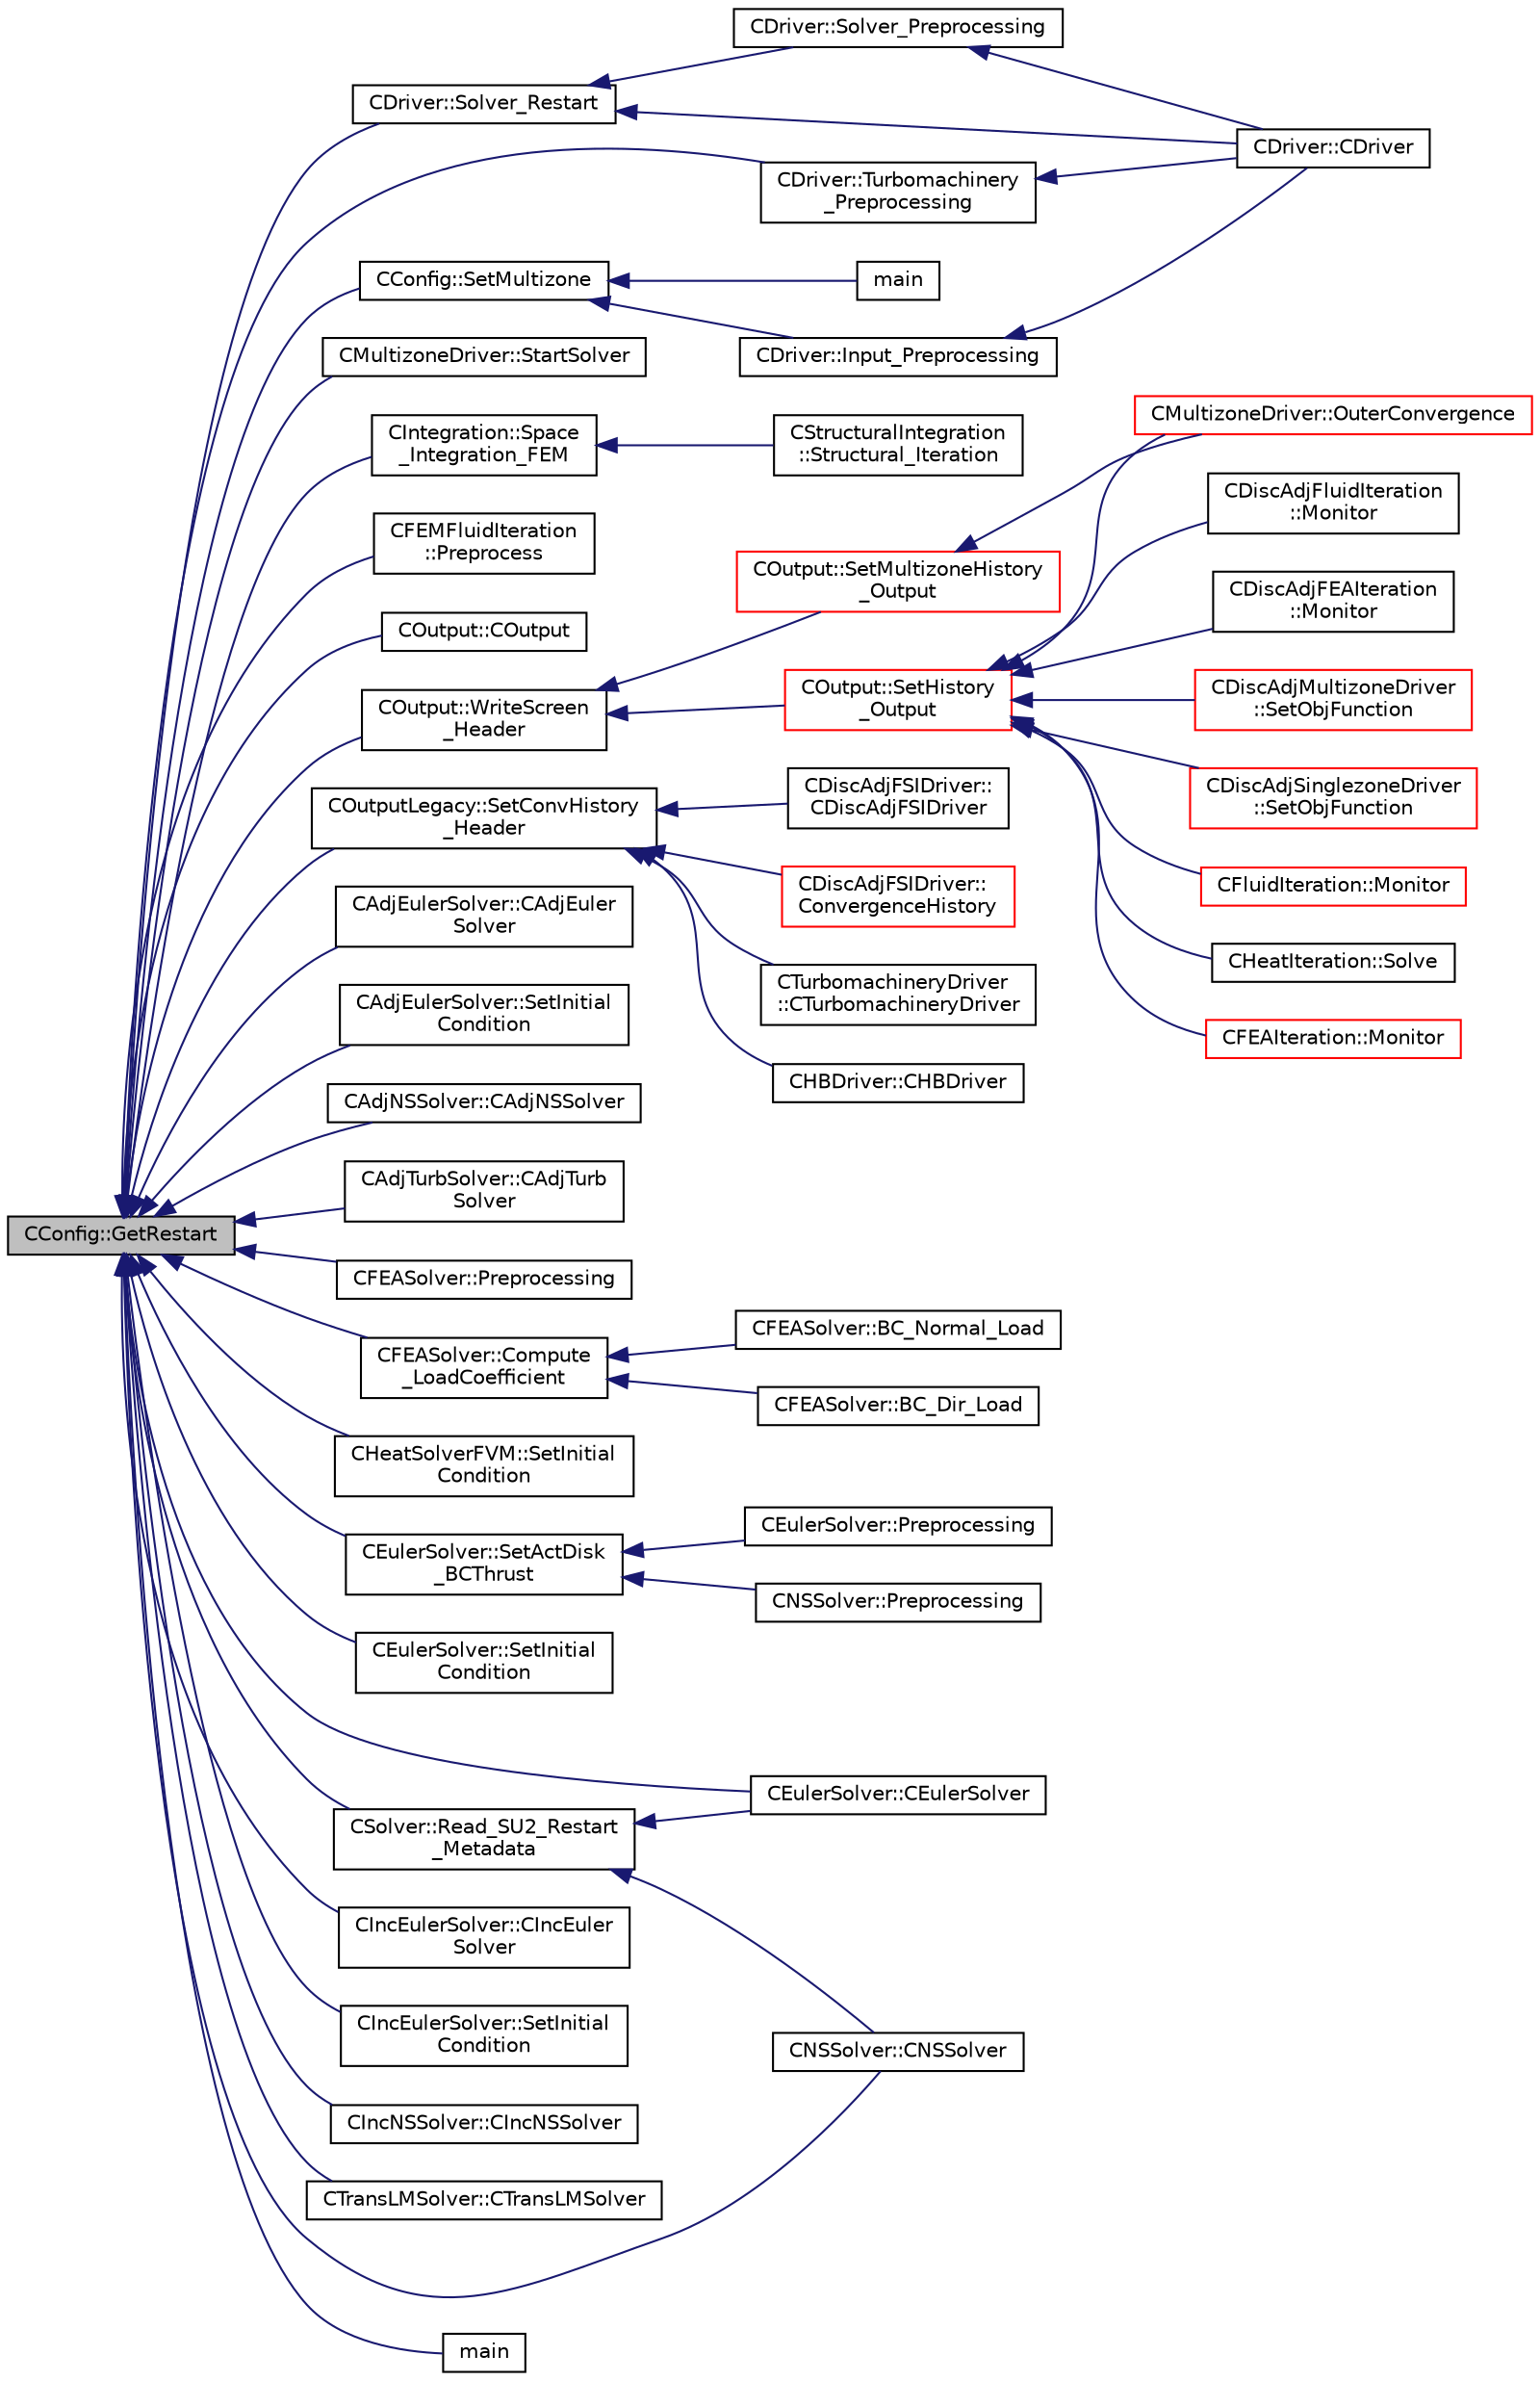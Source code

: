 digraph "CConfig::GetRestart"
{
  edge [fontname="Helvetica",fontsize="10",labelfontname="Helvetica",labelfontsize="10"];
  node [fontname="Helvetica",fontsize="10",shape=record];
  rankdir="LR";
  Node11085 [label="CConfig::GetRestart",height=0.2,width=0.4,color="black", fillcolor="grey75", style="filled", fontcolor="black"];
  Node11085 -> Node11086 [dir="back",color="midnightblue",fontsize="10",style="solid",fontname="Helvetica"];
  Node11086 [label="CConfig::SetMultizone",height=0.2,width=0.4,color="black", fillcolor="white", style="filled",URL="$class_c_config.html#af324a7309f26a81d9bc9025374b6b9eb",tooltip="Set multizone properties. "];
  Node11086 -> Node11087 [dir="back",color="midnightblue",fontsize="10",style="solid",fontname="Helvetica"];
  Node11087 [label="CDriver::Input_Preprocessing",height=0.2,width=0.4,color="black", fillcolor="white", style="filled",URL="$class_c_driver.html#a8310a8cc3f5bd3d2bb70340b44000562",tooltip="Read in the config and mesh files. "];
  Node11087 -> Node11088 [dir="back",color="midnightblue",fontsize="10",style="solid",fontname="Helvetica"];
  Node11088 [label="CDriver::CDriver",height=0.2,width=0.4,color="black", fillcolor="white", style="filled",URL="$class_c_driver.html#a3fca4a013a6efa9bbb38fe78a86b5f3d",tooltip="Constructor of the class. "];
  Node11086 -> Node11089 [dir="back",color="midnightblue",fontsize="10",style="solid",fontname="Helvetica"];
  Node11089 [label="main",height=0.2,width=0.4,color="black", fillcolor="white", style="filled",URL="$_s_u2___d_e_f_8cpp.html#a0ddf1224851353fc92bfbff6f499fa97"];
  Node11085 -> Node11090 [dir="back",color="midnightblue",fontsize="10",style="solid",fontname="Helvetica"];
  Node11090 [label="CDriver::Solver_Restart",height=0.2,width=0.4,color="black", fillcolor="white", style="filled",URL="$class_c_driver.html#aa80035d9abc789c07b30280d2435dcf6",tooltip="Restart of the solvers from the restart files. "];
  Node11090 -> Node11088 [dir="back",color="midnightblue",fontsize="10",style="solid",fontname="Helvetica"];
  Node11090 -> Node11091 [dir="back",color="midnightblue",fontsize="10",style="solid",fontname="Helvetica"];
  Node11091 [label="CDriver::Solver_Preprocessing",height=0.2,width=0.4,color="black", fillcolor="white", style="filled",URL="$class_c_driver.html#add15058928d0b7462a7b8257417d0914",tooltip="Definition and allocation of all solution classes. "];
  Node11091 -> Node11088 [dir="back",color="midnightblue",fontsize="10",style="solid",fontname="Helvetica"];
  Node11085 -> Node11092 [dir="back",color="midnightblue",fontsize="10",style="solid",fontname="Helvetica"];
  Node11092 [label="CDriver::Turbomachinery\l_Preprocessing",height=0.2,width=0.4,color="black", fillcolor="white", style="filled",URL="$class_c_driver.html#a9189caa3851cae4f1c52d5a7a00e5b27",tooltip="Initiate value for static mesh movement such as the gridVel for the ROTATING frame. "];
  Node11092 -> Node11088 [dir="back",color="midnightblue",fontsize="10",style="solid",fontname="Helvetica"];
  Node11085 -> Node11093 [dir="back",color="midnightblue",fontsize="10",style="solid",fontname="Helvetica"];
  Node11093 [label="CMultizoneDriver::StartSolver",height=0.2,width=0.4,color="black", fillcolor="white", style="filled",URL="$class_c_multizone_driver.html#a03cfc000c383ef0d86d34e1c6aef5ff3",tooltip="[Overload] Launch the computation for multizone problems. "];
  Node11085 -> Node11094 [dir="back",color="midnightblue",fontsize="10",style="solid",fontname="Helvetica"];
  Node11094 [label="CIntegration::Space\l_Integration_FEM",height=0.2,width=0.4,color="black", fillcolor="white", style="filled",URL="$class_c_integration.html#a67491687e3821e1c8ae25a8ff100852a",tooltip="Do the space integration of the numerical system on a FEM framework. "];
  Node11094 -> Node11095 [dir="back",color="midnightblue",fontsize="10",style="solid",fontname="Helvetica"];
  Node11095 [label="CStructuralIntegration\l::Structural_Iteration",height=0.2,width=0.4,color="black", fillcolor="white", style="filled",URL="$class_c_structural_integration.html#a4ead61d285b14be8d0f78ab1bd238c5a",tooltip="Do the numerical integration (implicit) of the structural solver. "];
  Node11085 -> Node11096 [dir="back",color="midnightblue",fontsize="10",style="solid",fontname="Helvetica"];
  Node11096 [label="CFEMFluidIteration\l::Preprocess",height=0.2,width=0.4,color="black", fillcolor="white", style="filled",URL="$class_c_f_e_m_fluid_iteration.html#a4cfceaad1f0340f904c2757283d392d5",tooltip="Preprocessing to prepare for an iteration of the physics. "];
  Node11085 -> Node11097 [dir="back",color="midnightblue",fontsize="10",style="solid",fontname="Helvetica"];
  Node11097 [label="COutput::COutput",height=0.2,width=0.4,color="black", fillcolor="white", style="filled",URL="$class_c_output.html#afde3302dfdb18e8a1c50e3cab2e668ba",tooltip="Constructor of the class. "];
  Node11085 -> Node11098 [dir="back",color="midnightblue",fontsize="10",style="solid",fontname="Helvetica"];
  Node11098 [label="COutput::WriteScreen\l_Header",height=0.2,width=0.4,color="black", fillcolor="white", style="filled",URL="$class_c_output.html#a7a41d80c37c65203f4397e24676dd76b",tooltip="Determines if the screen header should be written. "];
  Node11098 -> Node11099 [dir="back",color="midnightblue",fontsize="10",style="solid",fontname="Helvetica"];
  Node11099 [label="COutput::SetHistory\l_Output",height=0.2,width=0.4,color="red", fillcolor="white", style="filled",URL="$class_c_output.html#acf84143df1a158647605c980ecae2d7c",tooltip="Collects history data from the solvers, monitors the convergence and writes to screen and history fil..."];
  Node11099 -> Node11100 [dir="back",color="midnightblue",fontsize="10",style="solid",fontname="Helvetica"];
  Node11100 [label="CDiscAdjMultizoneDriver\l::SetObjFunction",height=0.2,width=0.4,color="red", fillcolor="white", style="filled",URL="$class_c_disc_adj_multizone_driver.html#afda203e78a0e4cfde8c3fbb02ef3fd3e",tooltip="Set the objective function. "];
  Node11099 -> Node11105 [dir="back",color="midnightblue",fontsize="10",style="solid",fontname="Helvetica"];
  Node11105 [label="CDiscAdjSinglezoneDriver\l::SetObjFunction",height=0.2,width=0.4,color="red", fillcolor="white", style="filled",URL="$class_c_disc_adj_singlezone_driver.html#aea0513ac808106c6a92be610b3b17a6a",tooltip="Set the objective function. "];
  Node11099 -> Node11111 [dir="back",color="midnightblue",fontsize="10",style="solid",fontname="Helvetica"];
  Node11111 [label="CMultizoneDriver::OuterConvergence",height=0.2,width=0.4,color="red", fillcolor="white", style="filled",URL="$class_c_multizone_driver.html#ae72bb40195e4066bc4be4adfb0df29e9",tooltip="Check the convergence at the outer level. "];
  Node11099 -> Node11114 [dir="back",color="midnightblue",fontsize="10",style="solid",fontname="Helvetica"];
  Node11114 [label="CFluidIteration::Monitor",height=0.2,width=0.4,color="red", fillcolor="white", style="filled",URL="$class_c_fluid_iteration.html#a563192d869a4e82151c0bf6781b4890d",tooltip="Monitors the convergence and other metrics for the fluid system. "];
  Node11099 -> Node11116 [dir="back",color="midnightblue",fontsize="10",style="solid",fontname="Helvetica"];
  Node11116 [label="CHeatIteration::Solve",height=0.2,width=0.4,color="black", fillcolor="white", style="filled",URL="$class_c_heat_iteration.html#ac9bc702cd04ec181d142db04b176e3b1",tooltip="Perform a single iteration of the wave system. "];
  Node11099 -> Node11117 [dir="back",color="midnightblue",fontsize="10",style="solid",fontname="Helvetica"];
  Node11117 [label="CFEAIteration::Monitor",height=0.2,width=0.4,color="red", fillcolor="white", style="filled",URL="$class_c_f_e_a_iteration.html#a7516ed7e4948785514ba831232614f4d",tooltip="Monitors the convergence and other metrics for the FEM system. "];
  Node11099 -> Node11121 [dir="back",color="midnightblue",fontsize="10",style="solid",fontname="Helvetica"];
  Node11121 [label="CDiscAdjFluidIteration\l::Monitor",height=0.2,width=0.4,color="black", fillcolor="white", style="filled",URL="$class_c_disc_adj_fluid_iteration.html#a14cf7549b8fe39e06b8e9dfc8428a312",tooltip="Monitors the convergence and other metrics for the discrete adjoint fluid system. ..."];
  Node11099 -> Node11122 [dir="back",color="midnightblue",fontsize="10",style="solid",fontname="Helvetica"];
  Node11122 [label="CDiscAdjFEAIteration\l::Monitor",height=0.2,width=0.4,color="black", fillcolor="white", style="filled",URL="$class_c_disc_adj_f_e_a_iteration.html#a03edd3ebdc8edac7c0507c8572621f64",tooltip="Monitors the convergence and other metrics for the discrete adjoint mean flow system. "];
  Node11098 -> Node11126 [dir="back",color="midnightblue",fontsize="10",style="solid",fontname="Helvetica"];
  Node11126 [label="COutput::SetMultizoneHistory\l_Output",height=0.2,width=0.4,color="red", fillcolor="white", style="filled",URL="$class_c_output.html#a15b0776bd2ed68b43e3c0bd3b9b56490"];
  Node11126 -> Node11111 [dir="back",color="midnightblue",fontsize="10",style="solid",fontname="Helvetica"];
  Node11085 -> Node11127 [dir="back",color="midnightblue",fontsize="10",style="solid",fontname="Helvetica"];
  Node11127 [label="COutputLegacy::SetConvHistory\l_Header",height=0.2,width=0.4,color="black", fillcolor="white", style="filled",URL="$class_c_output_legacy.html#a18b50c074872fff05e5be4022c4a54de",tooltip="Write the header of the history file. "];
  Node11127 -> Node11128 [dir="back",color="midnightblue",fontsize="10",style="solid",fontname="Helvetica"];
  Node11128 [label="CTurbomachineryDriver\l::CTurbomachineryDriver",height=0.2,width=0.4,color="black", fillcolor="white", style="filled",URL="$class_c_turbomachinery_driver.html#a69e22449283c30291cabc99eaad62e63",tooltip="Constructor of the class. "];
  Node11127 -> Node11129 [dir="back",color="midnightblue",fontsize="10",style="solid",fontname="Helvetica"];
  Node11129 [label="CHBDriver::CHBDriver",height=0.2,width=0.4,color="black", fillcolor="white", style="filled",URL="$class_c_h_b_driver.html#a270d371133771fdd74e613712ef07797",tooltip="Constructor of the class. "];
  Node11127 -> Node11130 [dir="back",color="midnightblue",fontsize="10",style="solid",fontname="Helvetica"];
  Node11130 [label="CDiscAdjFSIDriver::\lCDiscAdjFSIDriver",height=0.2,width=0.4,color="black", fillcolor="white", style="filled",URL="$class_c_disc_adj_f_s_i_driver.html#a8344e360dcd6fdc913a79364d809f9b3",tooltip="Constructor of the class. "];
  Node11127 -> Node11131 [dir="back",color="midnightblue",fontsize="10",style="solid",fontname="Helvetica"];
  Node11131 [label="CDiscAdjFSIDriver::\lConvergenceHistory",height=0.2,width=0.4,color="red", fillcolor="white", style="filled",URL="$class_c_disc_adj_f_s_i_driver.html#a139dfa2442613879f2b15f28a09c2bd5",tooltip="Output the convergence history. "];
  Node11085 -> Node11134 [dir="back",color="midnightblue",fontsize="10",style="solid",fontname="Helvetica"];
  Node11134 [label="CAdjEulerSolver::CAdjEuler\lSolver",height=0.2,width=0.4,color="black", fillcolor="white", style="filled",URL="$class_c_adj_euler_solver.html#a0a739888df9436d4707665d152a7af1a"];
  Node11085 -> Node11135 [dir="back",color="midnightblue",fontsize="10",style="solid",fontname="Helvetica"];
  Node11135 [label="CAdjEulerSolver::SetInitial\lCondition",height=0.2,width=0.4,color="black", fillcolor="white", style="filled",URL="$class_c_adj_euler_solver.html#a9b83036ab8c37a1b24350704dcfeaeb3",tooltip="Set the initial condition for the Euler Equations. "];
  Node11085 -> Node11136 [dir="back",color="midnightblue",fontsize="10",style="solid",fontname="Helvetica"];
  Node11136 [label="CAdjNSSolver::CAdjNSSolver",height=0.2,width=0.4,color="black", fillcolor="white", style="filled",URL="$class_c_adj_n_s_solver.html#a323f1dc7c0b9fe00d1911eeeea365d46"];
  Node11085 -> Node11137 [dir="back",color="midnightblue",fontsize="10",style="solid",fontname="Helvetica"];
  Node11137 [label="CAdjTurbSolver::CAdjTurb\lSolver",height=0.2,width=0.4,color="black", fillcolor="white", style="filled",URL="$class_c_adj_turb_solver.html#a621bdae0b081f25a67425cc037cd90a2"];
  Node11085 -> Node11138 [dir="back",color="midnightblue",fontsize="10",style="solid",fontname="Helvetica"];
  Node11138 [label="CFEASolver::Preprocessing",height=0.2,width=0.4,color="black", fillcolor="white", style="filled",URL="$class_c_f_e_a_solver.html#a2171424e52ccd32f17bcbd4972b1fe15",tooltip="Set residuals to zero. "];
  Node11085 -> Node11139 [dir="back",color="midnightblue",fontsize="10",style="solid",fontname="Helvetica"];
  Node11139 [label="CFEASolver::Compute\l_LoadCoefficient",height=0.2,width=0.4,color="black", fillcolor="white", style="filled",URL="$class_c_f_e_a_solver.html#a6ac1e4e9ada22885cf892806b2d83cfc",tooltip="Get multiplier for loads. "];
  Node11139 -> Node11140 [dir="back",color="midnightblue",fontsize="10",style="solid",fontname="Helvetica"];
  Node11140 [label="CFEASolver::BC_Normal_Load",height=0.2,width=0.4,color="black", fillcolor="white", style="filled",URL="$class_c_f_e_a_solver.html#a6abeef6edeba15200a17fea8416112d9",tooltip="Impose a load boundary condition normal to the boundary. "];
  Node11139 -> Node11141 [dir="back",color="midnightblue",fontsize="10",style="solid",fontname="Helvetica"];
  Node11141 [label="CFEASolver::BC_Dir_Load",height=0.2,width=0.4,color="black", fillcolor="white", style="filled",URL="$class_c_f_e_a_solver.html#ad9960f4e57e45967479d50e45c28c44c",tooltip="Impose a load boundary condition in cartesian coordinates. "];
  Node11085 -> Node11142 [dir="back",color="midnightblue",fontsize="10",style="solid",fontname="Helvetica"];
  Node11142 [label="CHeatSolverFVM::SetInitial\lCondition",height=0.2,width=0.4,color="black", fillcolor="white", style="filled",URL="$class_c_heat_solver_f_v_m.html#ad7abcac73bd5dbcaea0bb053a24fd571",tooltip="Set the initial condition for the FEM structural problem. "];
  Node11085 -> Node11143 [dir="back",color="midnightblue",fontsize="10",style="solid",fontname="Helvetica"];
  Node11143 [label="CEulerSolver::CEulerSolver",height=0.2,width=0.4,color="black", fillcolor="white", style="filled",URL="$class_c_euler_solver.html#ae1e74218b4e943111b100d7ddcbd4db9"];
  Node11085 -> Node11144 [dir="back",color="midnightblue",fontsize="10",style="solid",fontname="Helvetica"];
  Node11144 [label="CEulerSolver::SetInitial\lCondition",height=0.2,width=0.4,color="black", fillcolor="white", style="filled",URL="$class_c_euler_solver.html#acd432e102632a115b8a1821f58b21340",tooltip="Set the initial condition for the Euler Equations. "];
  Node11085 -> Node11145 [dir="back",color="midnightblue",fontsize="10",style="solid",fontname="Helvetica"];
  Node11145 [label="CEulerSolver::SetActDisk\l_BCThrust",height=0.2,width=0.4,color="black", fillcolor="white", style="filled",URL="$class_c_euler_solver.html#a147d5ae75cf7de115e4be2c23ba95f6d",tooltip="Update the AoA and freestream velocity at the farfield. "];
  Node11145 -> Node11146 [dir="back",color="midnightblue",fontsize="10",style="solid",fontname="Helvetica"];
  Node11146 [label="CEulerSolver::Preprocessing",height=0.2,width=0.4,color="black", fillcolor="white", style="filled",URL="$class_c_euler_solver.html#a8b89e1bfce33284c2d8f5f00f82f3f3f",tooltip="Compute primitive variables and their gradients. "];
  Node11145 -> Node11147 [dir="back",color="midnightblue",fontsize="10",style="solid",fontname="Helvetica"];
  Node11147 [label="CNSSolver::Preprocessing",height=0.2,width=0.4,color="black", fillcolor="white", style="filled",URL="$class_c_n_s_solver.html#a028c83d18cf8520dff2f9628d8a04e4b",tooltip="Restart residual and compute gradients. "];
  Node11085 -> Node11148 [dir="back",color="midnightblue",fontsize="10",style="solid",fontname="Helvetica"];
  Node11148 [label="CNSSolver::CNSSolver",height=0.2,width=0.4,color="black", fillcolor="white", style="filled",URL="$class_c_n_s_solver.html#a2a8ad49c42b4546696e631cf44b7788b"];
  Node11085 -> Node11149 [dir="back",color="midnightblue",fontsize="10",style="solid",fontname="Helvetica"];
  Node11149 [label="CIncEulerSolver::CIncEuler\lSolver",height=0.2,width=0.4,color="black", fillcolor="white", style="filled",URL="$class_c_inc_euler_solver.html#a91f644b8f9a00215bac5bcd31dfc06d8"];
  Node11085 -> Node11150 [dir="back",color="midnightblue",fontsize="10",style="solid",fontname="Helvetica"];
  Node11150 [label="CIncEulerSolver::SetInitial\lCondition",height=0.2,width=0.4,color="black", fillcolor="white", style="filled",URL="$class_c_inc_euler_solver.html#ac8e85c11f4ce8b716d4d70d1a7db6d6d",tooltip="Set the initial condition for the Euler Equations. "];
  Node11085 -> Node11151 [dir="back",color="midnightblue",fontsize="10",style="solid",fontname="Helvetica"];
  Node11151 [label="CIncNSSolver::CIncNSSolver",height=0.2,width=0.4,color="black", fillcolor="white", style="filled",URL="$class_c_inc_n_s_solver.html#a82152ac7e91fb1c5c073d98a1f08e2aa"];
  Node11085 -> Node11152 [dir="back",color="midnightblue",fontsize="10",style="solid",fontname="Helvetica"];
  Node11152 [label="CTransLMSolver::CTransLMSolver",height=0.2,width=0.4,color="black", fillcolor="white", style="filled",URL="$class_c_trans_l_m_solver.html#a4975cbf30f2954e3da1244832999eda0"];
  Node11085 -> Node11153 [dir="back",color="midnightblue",fontsize="10",style="solid",fontname="Helvetica"];
  Node11153 [label="CSolver::Read_SU2_Restart\l_Metadata",height=0.2,width=0.4,color="black", fillcolor="white", style="filled",URL="$class_c_solver.html#a4591089e9efd66cf15c922bd7136d70e",tooltip="Read the metadata from a native SU2 restart file (ASCII or binary). "];
  Node11153 -> Node11143 [dir="back",color="midnightblue",fontsize="10",style="solid",fontname="Helvetica"];
  Node11153 -> Node11148 [dir="back",color="midnightblue",fontsize="10",style="solid",fontname="Helvetica"];
  Node11085 -> Node11125 [dir="back",color="midnightblue",fontsize="10",style="solid",fontname="Helvetica"];
  Node11125 [label="main",height=0.2,width=0.4,color="black", fillcolor="white", style="filled",URL="$_s_u2___s_o_l_8cpp.html#a0ddf1224851353fc92bfbff6f499fa97"];
}
